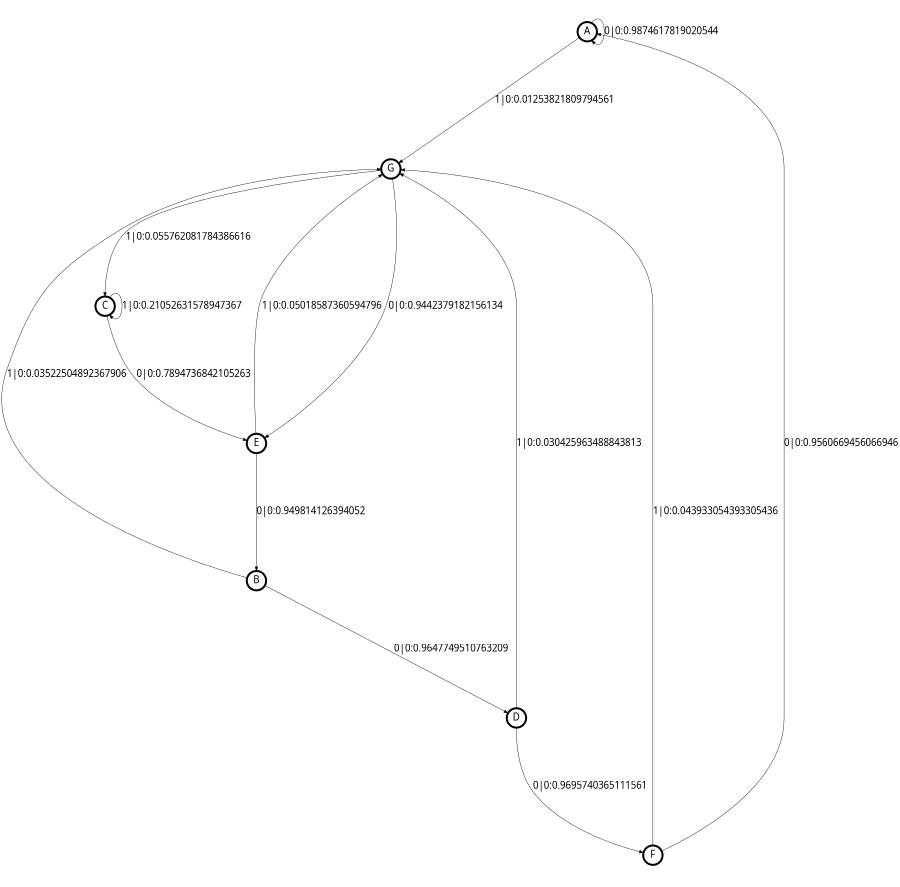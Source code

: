 digraph  {
size = "6,8.5";
ratio = "fill";
node
[shape = circle];
node [fontsize = 24];
node [penwidth = 5];
edge [fontsize = 24];
node [fontname = "CMU Serif Roman"];
graph [fontname = "CMU Serif Roman"];
edge [fontname = "CMU Serif Roman"];
A -> A [label = "0|0:0.9874617819020544\l"];
A -> G [label = "1|0:0.01253821809794561\l"];
B -> D [label = "0|0:0.9647749510763209\l"];
B -> G [label = "1|0:0.03522504892367906\l"];
C -> C [label = "1|0:0.21052631578947367\l"];
C -> E [label = "0|0:0.7894736842105263\l"];
D -> F [label = "0|0:0.9695740365111561\l"];
D -> G [label = "1|0:0.030425963488843813\l"];
E -> B [label = "0|0:0.949814126394052\l"];
E -> G [label = "1|0:0.05018587360594796\l"];
F -> A [label = "0|0:0.9560669456066946\l"];
F -> G [label = "1|0:0.043933054393305436\l"];
G -> C [label = "1|0:0.055762081784386616\l"];
G -> E [label = "0|0:0.9442379182156134\l"];
}